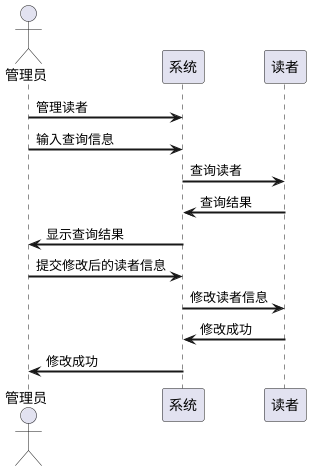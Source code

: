 @startuml
skinparam sequenceArrowThickness 2
skinparam maxmessagesize 60

actor 管理员 as U
participant "系统" as A
participant "读者" as B

U->A:管理读者
U->A:输入查询信息
A->B:查询读者
B->A:查询结果
A->U:显示查询结果
U->A:提交修改后的读者信息
A->B:修改读者信息
B->A:修改成功
A->U:修改成功
@enduml